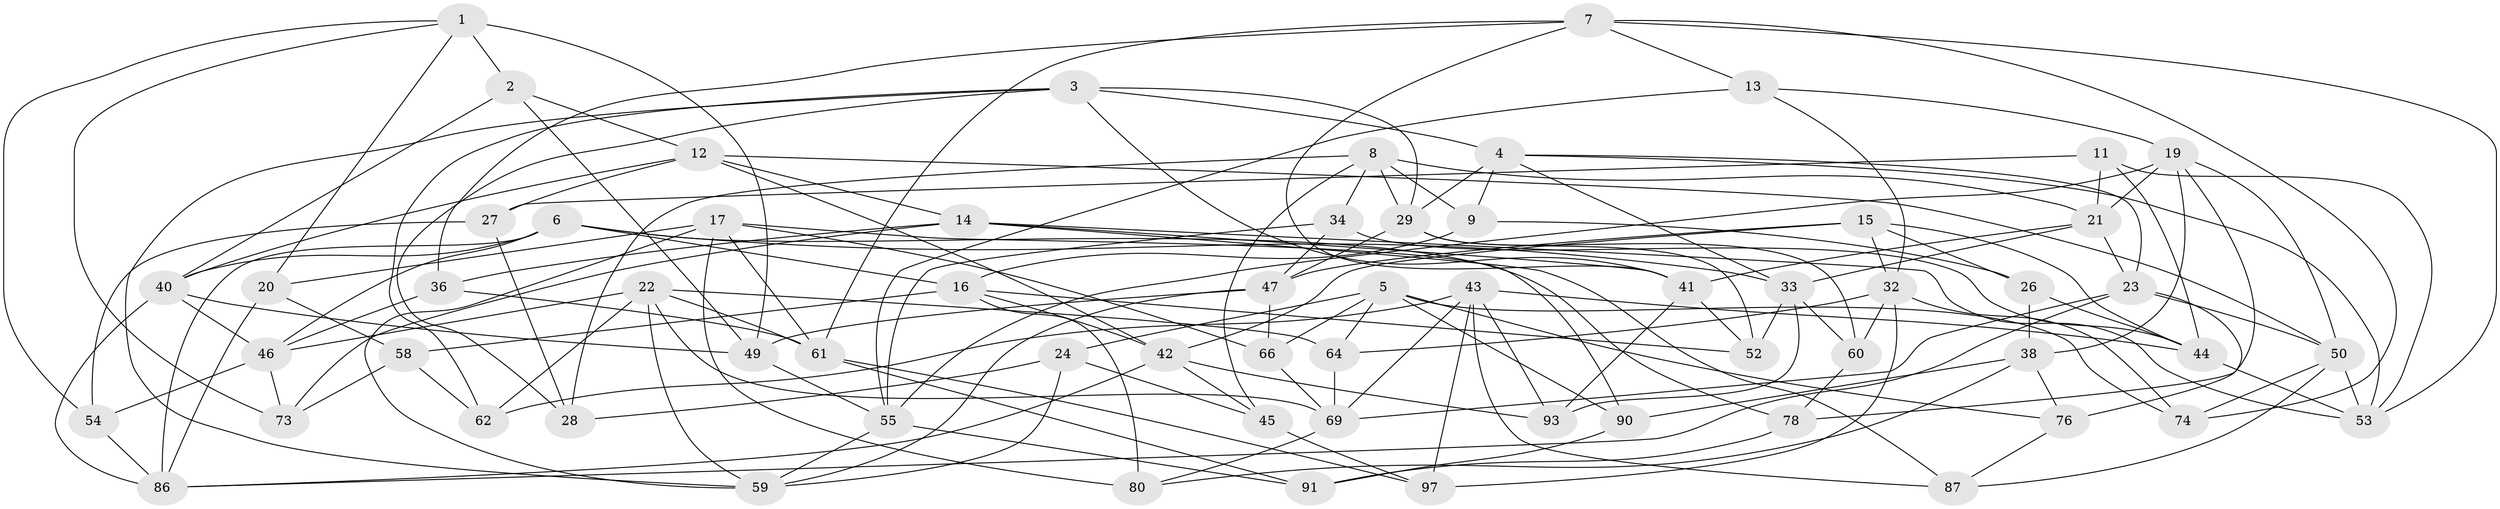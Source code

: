 // original degree distribution, {4: 1.0}
// Generated by graph-tools (version 1.1) at 2025/11/02/21/25 10:11:16]
// undirected, 64 vertices, 161 edges
graph export_dot {
graph [start="1"]
  node [color=gray90,style=filled];
  1 [super="+18"];
  2;
  3 [super="+10"];
  4 [super="+89"];
  5 [super="+25"];
  6 [super="+31"];
  7 [super="+72"];
  8 [super="+35"];
  9;
  11;
  12 [super="+99"];
  13;
  14 [super="+83"];
  15 [super="+30"];
  16 [super="+75"];
  17 [super="+51"];
  19 [super="+92"];
  20;
  21 [super="+70"];
  22 [super="+37"];
  23 [super="+57"];
  24;
  26 [super="+39"];
  27;
  28;
  29 [super="+48"];
  32 [super="+88"];
  33 [super="+77"];
  34;
  36;
  38 [super="+71"];
  40 [super="+81"];
  41 [super="+85"];
  42 [super="+63"];
  43 [super="+79"];
  44 [super="+68"];
  45;
  46 [super="+67"];
  47 [super="+100"];
  49 [super="+65"];
  50 [super="+56"];
  52;
  53 [super="+96"];
  54;
  55 [super="+94"];
  58;
  59 [super="+84"];
  60;
  61 [super="+82"];
  62;
  64;
  66;
  69 [super="+95"];
  73;
  74;
  76;
  78;
  80;
  86 [super="+98"];
  87;
  90;
  91;
  93;
  97;
  1 -- 54;
  1 -- 49 [weight=2];
  1 -- 2;
  1 -- 73;
  1 -- 20;
  2 -- 40;
  2 -- 49;
  2 -- 12;
  3 -- 28;
  3 -- 29;
  3 -- 4;
  3 -- 62;
  3 -- 41;
  3 -- 59;
  4 -- 29;
  4 -- 9;
  4 -- 23;
  4 -- 33;
  4 -- 53;
  5 -- 76;
  5 -- 66;
  5 -- 90;
  5 -- 24;
  5 -- 74;
  5 -- 64;
  6 -- 78;
  6 -- 16;
  6 -- 33;
  6 -- 86;
  6 -- 46;
  6 -- 40;
  7 -- 13;
  7 -- 53;
  7 -- 61;
  7 -- 41;
  7 -- 74;
  7 -- 36;
  8 -- 28;
  8 -- 29;
  8 -- 21;
  8 -- 9;
  8 -- 34;
  8 -- 45;
  9 -- 26;
  9 -- 16;
  11 -- 44;
  11 -- 27;
  11 -- 53;
  11 -- 21;
  12 -- 14;
  12 -- 27;
  12 -- 50;
  12 -- 40;
  12 -- 42;
  13 -- 32;
  13 -- 19;
  13 -- 55;
  14 -- 87;
  14 -- 36;
  14 -- 73;
  14 -- 53;
  14 -- 41;
  15 -- 32;
  15 -- 42;
  15 -- 47;
  15 -- 26 [weight=2];
  15 -- 44;
  16 -- 80;
  16 -- 52;
  16 -- 58;
  16 -- 42;
  17 -- 59;
  17 -- 20;
  17 -- 66;
  17 -- 80;
  17 -- 90;
  17 -- 61;
  19 -- 38;
  19 -- 55;
  19 -- 21;
  19 -- 78;
  19 -- 50;
  20 -- 58;
  20 -- 86;
  21 -- 33;
  21 -- 41;
  21 -- 23;
  22 -- 64;
  22 -- 69;
  22 -- 46;
  22 -- 62;
  22 -- 61;
  22 -- 59;
  23 -- 86;
  23 -- 50;
  23 -- 76;
  23 -- 69;
  24 -- 45;
  24 -- 28;
  24 -- 59;
  26 -- 38 [weight=2];
  26 -- 44;
  27 -- 28;
  27 -- 54;
  29 -- 60;
  29 -- 52;
  29 -- 47;
  32 -- 60;
  32 -- 64;
  32 -- 97;
  32 -- 74;
  33 -- 60;
  33 -- 52;
  33 -- 93;
  34 -- 47;
  34 -- 55;
  34 -- 44;
  36 -- 46;
  36 -- 61;
  38 -- 80;
  38 -- 90;
  38 -- 76;
  40 -- 86;
  40 -- 49;
  40 -- 46;
  41 -- 93;
  41 -- 52;
  42 -- 45;
  42 -- 93;
  42 -- 86;
  43 -- 87;
  43 -- 93;
  43 -- 44;
  43 -- 97;
  43 -- 69;
  43 -- 62;
  44 -- 53;
  45 -- 97;
  46 -- 54;
  46 -- 73;
  47 -- 59;
  47 -- 49;
  47 -- 66;
  49 -- 55;
  50 -- 87;
  50 -- 74;
  50 -- 53;
  54 -- 86;
  55 -- 59;
  55 -- 91;
  58 -- 62;
  58 -- 73;
  60 -- 78;
  61 -- 97;
  61 -- 91;
  64 -- 69;
  66 -- 69;
  69 -- 80;
  76 -- 87;
  78 -- 91;
  90 -- 91;
}
